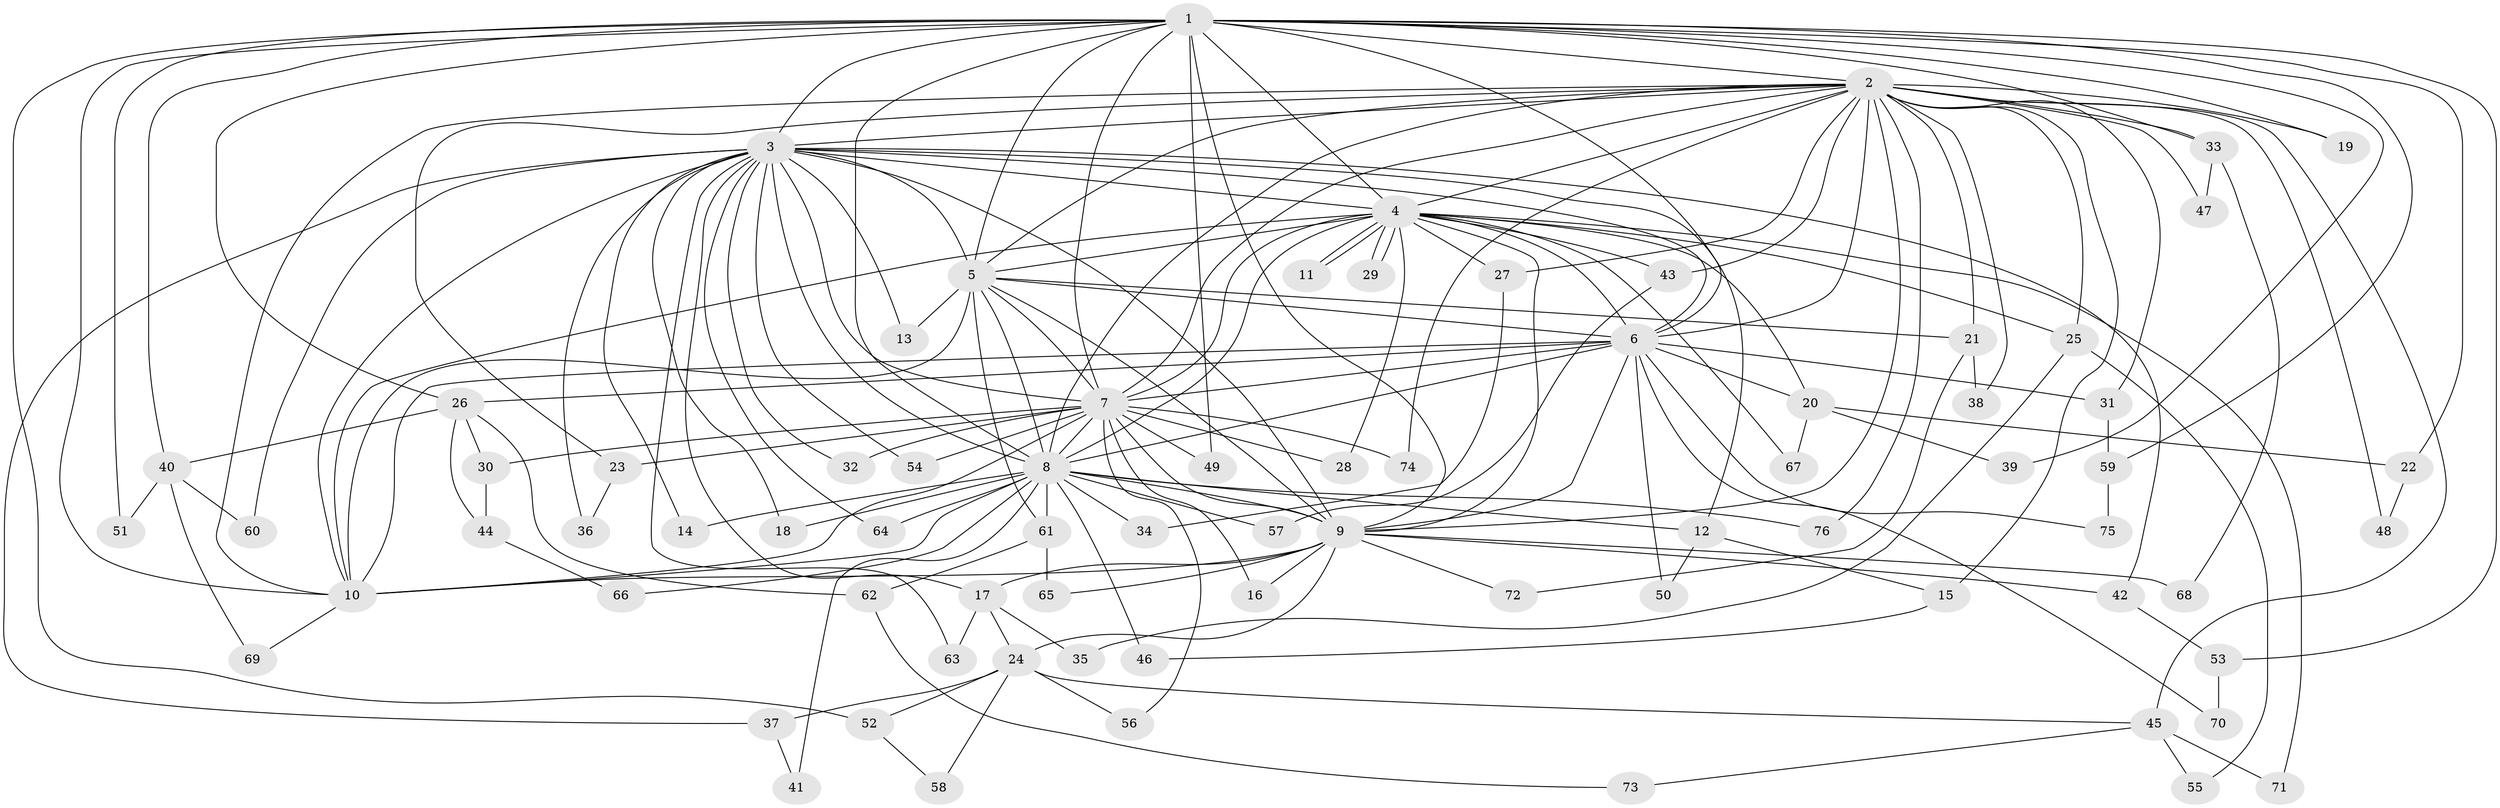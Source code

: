 // coarse degree distribution, {19: 0.018867924528301886, 23: 0.018867924528301886, 20: 0.018867924528301886, 17: 0.03773584905660377, 11: 0.018867924528301886, 16: 0.018867924528301886, 15: 0.018867924528301886, 9: 0.018867924528301886, 2: 0.4528301886792453, 4: 0.07547169811320754, 3: 0.18867924528301888, 5: 0.07547169811320754, 7: 0.018867924528301886, 6: 0.018867924528301886}
// Generated by graph-tools (version 1.1) at 2025/17/03/04/25 18:17:44]
// undirected, 76 vertices, 177 edges
graph export_dot {
graph [start="1"]
  node [color=gray90,style=filled];
  1;
  2;
  3;
  4;
  5;
  6;
  7;
  8;
  9;
  10;
  11;
  12;
  13;
  14;
  15;
  16;
  17;
  18;
  19;
  20;
  21;
  22;
  23;
  24;
  25;
  26;
  27;
  28;
  29;
  30;
  31;
  32;
  33;
  34;
  35;
  36;
  37;
  38;
  39;
  40;
  41;
  42;
  43;
  44;
  45;
  46;
  47;
  48;
  49;
  50;
  51;
  52;
  53;
  54;
  55;
  56;
  57;
  58;
  59;
  60;
  61;
  62;
  63;
  64;
  65;
  66;
  67;
  68;
  69;
  70;
  71;
  72;
  73;
  74;
  75;
  76;
  1 -- 2;
  1 -- 3;
  1 -- 4;
  1 -- 5;
  1 -- 6;
  1 -- 7;
  1 -- 8;
  1 -- 9;
  1 -- 10;
  1 -- 19;
  1 -- 22;
  1 -- 26;
  1 -- 33;
  1 -- 39;
  1 -- 40;
  1 -- 49;
  1 -- 51;
  1 -- 52;
  1 -- 53;
  1 -- 59;
  2 -- 3;
  2 -- 4;
  2 -- 5;
  2 -- 6;
  2 -- 7;
  2 -- 8;
  2 -- 9;
  2 -- 10;
  2 -- 15;
  2 -- 19;
  2 -- 21;
  2 -- 23;
  2 -- 25;
  2 -- 27;
  2 -- 31;
  2 -- 33;
  2 -- 38;
  2 -- 43;
  2 -- 45;
  2 -- 47;
  2 -- 48;
  2 -- 74;
  2 -- 76;
  3 -- 4;
  3 -- 5;
  3 -- 6;
  3 -- 7;
  3 -- 8;
  3 -- 9;
  3 -- 10;
  3 -- 12;
  3 -- 13;
  3 -- 14;
  3 -- 17;
  3 -- 18;
  3 -- 32;
  3 -- 36;
  3 -- 37;
  3 -- 42;
  3 -- 54;
  3 -- 60;
  3 -- 63;
  3 -- 64;
  4 -- 5;
  4 -- 6;
  4 -- 7;
  4 -- 8;
  4 -- 9;
  4 -- 10;
  4 -- 11;
  4 -- 11;
  4 -- 20;
  4 -- 25;
  4 -- 27;
  4 -- 28;
  4 -- 29;
  4 -- 29;
  4 -- 43;
  4 -- 67;
  4 -- 71;
  5 -- 6;
  5 -- 7;
  5 -- 8;
  5 -- 9;
  5 -- 10;
  5 -- 13;
  5 -- 21;
  5 -- 61;
  6 -- 7;
  6 -- 8;
  6 -- 9;
  6 -- 10;
  6 -- 20;
  6 -- 26;
  6 -- 31;
  6 -- 50;
  6 -- 70;
  6 -- 75;
  7 -- 8;
  7 -- 9;
  7 -- 10;
  7 -- 16;
  7 -- 23;
  7 -- 28;
  7 -- 30;
  7 -- 32;
  7 -- 49;
  7 -- 54;
  7 -- 56;
  7 -- 74;
  8 -- 9;
  8 -- 10;
  8 -- 12;
  8 -- 14;
  8 -- 18;
  8 -- 34;
  8 -- 41;
  8 -- 46;
  8 -- 57;
  8 -- 61;
  8 -- 64;
  8 -- 66;
  8 -- 76;
  9 -- 10;
  9 -- 16;
  9 -- 17;
  9 -- 24;
  9 -- 42;
  9 -- 65;
  9 -- 68;
  9 -- 72;
  10 -- 69;
  12 -- 15;
  12 -- 50;
  15 -- 46;
  17 -- 24;
  17 -- 35;
  17 -- 63;
  20 -- 22;
  20 -- 39;
  20 -- 67;
  21 -- 38;
  21 -- 72;
  22 -- 48;
  23 -- 36;
  24 -- 37;
  24 -- 45;
  24 -- 52;
  24 -- 56;
  24 -- 58;
  25 -- 35;
  25 -- 55;
  26 -- 30;
  26 -- 40;
  26 -- 44;
  26 -- 62;
  27 -- 34;
  30 -- 44;
  31 -- 59;
  33 -- 47;
  33 -- 68;
  37 -- 41;
  40 -- 51;
  40 -- 60;
  40 -- 69;
  42 -- 53;
  43 -- 57;
  44 -- 66;
  45 -- 55;
  45 -- 71;
  45 -- 73;
  52 -- 58;
  53 -- 70;
  59 -- 75;
  61 -- 62;
  61 -- 65;
  62 -- 73;
}
